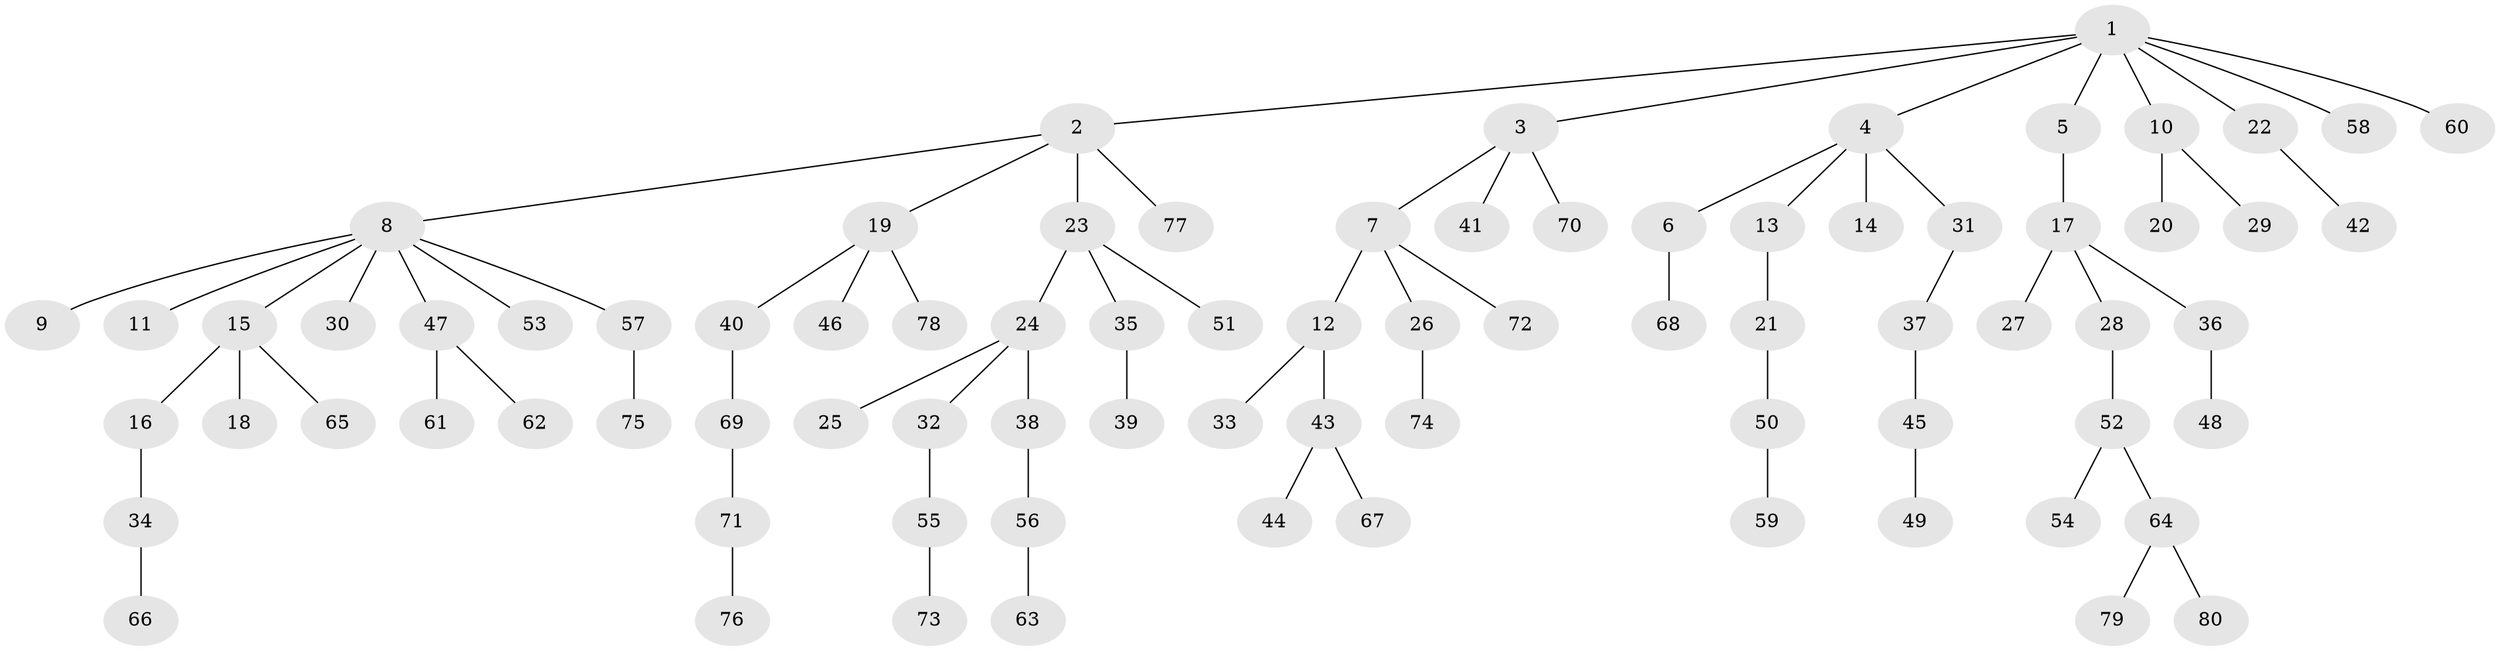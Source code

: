 // coarse degree distribution, {11: 0.020833333333333332, 3: 0.0625, 5: 0.041666666666666664, 2: 0.2708333333333333, 1: 0.5625, 7: 0.020833333333333332, 4: 0.020833333333333332}
// Generated by graph-tools (version 1.1) at 2025/19/03/04/25 18:19:25]
// undirected, 80 vertices, 79 edges
graph export_dot {
graph [start="1"]
  node [color=gray90,style=filled];
  1;
  2;
  3;
  4;
  5;
  6;
  7;
  8;
  9;
  10;
  11;
  12;
  13;
  14;
  15;
  16;
  17;
  18;
  19;
  20;
  21;
  22;
  23;
  24;
  25;
  26;
  27;
  28;
  29;
  30;
  31;
  32;
  33;
  34;
  35;
  36;
  37;
  38;
  39;
  40;
  41;
  42;
  43;
  44;
  45;
  46;
  47;
  48;
  49;
  50;
  51;
  52;
  53;
  54;
  55;
  56;
  57;
  58;
  59;
  60;
  61;
  62;
  63;
  64;
  65;
  66;
  67;
  68;
  69;
  70;
  71;
  72;
  73;
  74;
  75;
  76;
  77;
  78;
  79;
  80;
  1 -- 2;
  1 -- 3;
  1 -- 4;
  1 -- 5;
  1 -- 10;
  1 -- 22;
  1 -- 58;
  1 -- 60;
  2 -- 8;
  2 -- 19;
  2 -- 23;
  2 -- 77;
  3 -- 7;
  3 -- 41;
  3 -- 70;
  4 -- 6;
  4 -- 13;
  4 -- 14;
  4 -- 31;
  5 -- 17;
  6 -- 68;
  7 -- 12;
  7 -- 26;
  7 -- 72;
  8 -- 9;
  8 -- 11;
  8 -- 15;
  8 -- 30;
  8 -- 47;
  8 -- 53;
  8 -- 57;
  10 -- 20;
  10 -- 29;
  12 -- 33;
  12 -- 43;
  13 -- 21;
  15 -- 16;
  15 -- 18;
  15 -- 65;
  16 -- 34;
  17 -- 27;
  17 -- 28;
  17 -- 36;
  19 -- 40;
  19 -- 46;
  19 -- 78;
  21 -- 50;
  22 -- 42;
  23 -- 24;
  23 -- 35;
  23 -- 51;
  24 -- 25;
  24 -- 32;
  24 -- 38;
  26 -- 74;
  28 -- 52;
  31 -- 37;
  32 -- 55;
  34 -- 66;
  35 -- 39;
  36 -- 48;
  37 -- 45;
  38 -- 56;
  40 -- 69;
  43 -- 44;
  43 -- 67;
  45 -- 49;
  47 -- 61;
  47 -- 62;
  50 -- 59;
  52 -- 54;
  52 -- 64;
  55 -- 73;
  56 -- 63;
  57 -- 75;
  64 -- 79;
  64 -- 80;
  69 -- 71;
  71 -- 76;
}
